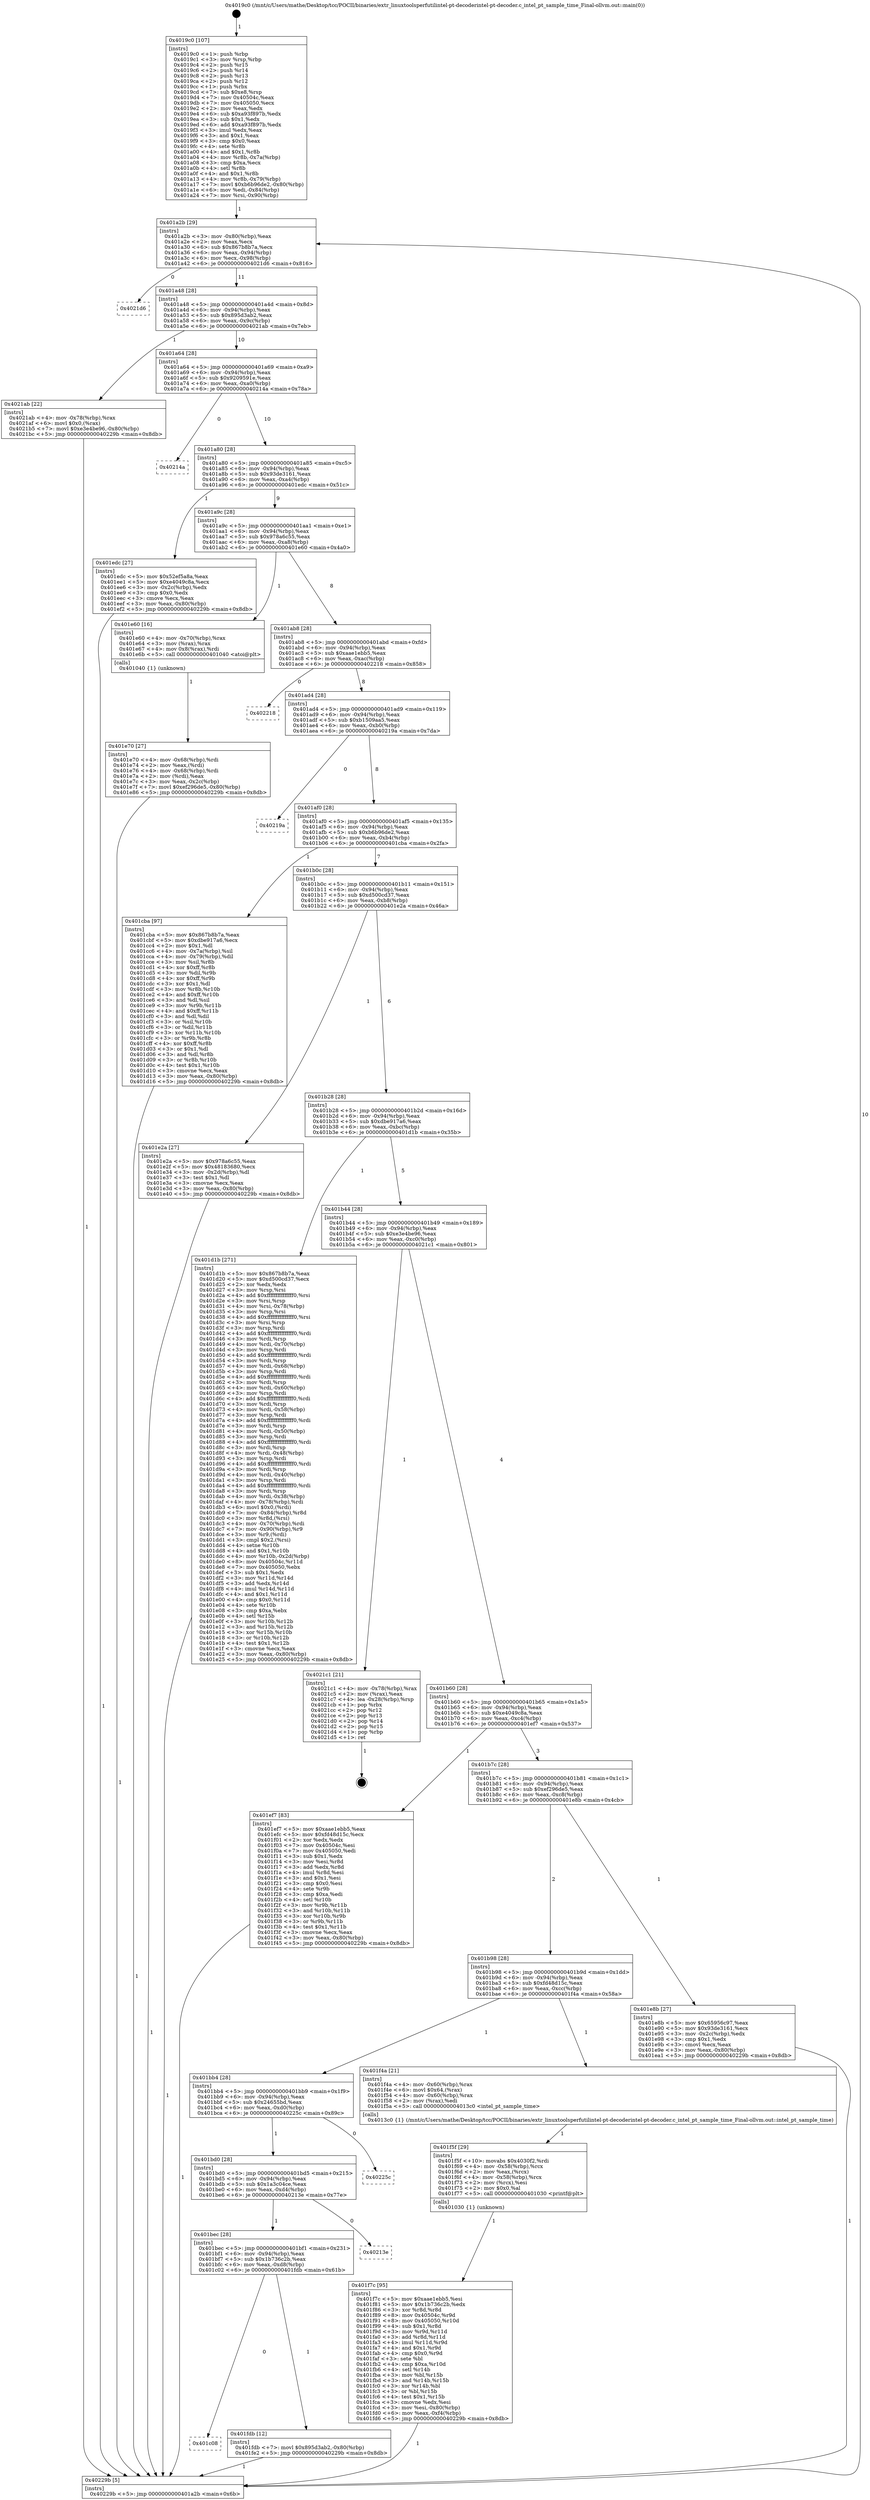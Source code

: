 digraph "0x4019c0" {
  label = "0x4019c0 (/mnt/c/Users/mathe/Desktop/tcc/POCII/binaries/extr_linuxtoolsperfutilintel-pt-decoderintel-pt-decoder.c_intel_pt_sample_time_Final-ollvm.out::main(0))"
  labelloc = "t"
  node[shape=record]

  Entry [label="",width=0.3,height=0.3,shape=circle,fillcolor=black,style=filled]
  "0x401a2b" [label="{
     0x401a2b [29]\l
     | [instrs]\l
     &nbsp;&nbsp;0x401a2b \<+3\>: mov -0x80(%rbp),%eax\l
     &nbsp;&nbsp;0x401a2e \<+2\>: mov %eax,%ecx\l
     &nbsp;&nbsp;0x401a30 \<+6\>: sub $0x867b8b7a,%ecx\l
     &nbsp;&nbsp;0x401a36 \<+6\>: mov %eax,-0x94(%rbp)\l
     &nbsp;&nbsp;0x401a3c \<+6\>: mov %ecx,-0x98(%rbp)\l
     &nbsp;&nbsp;0x401a42 \<+6\>: je 00000000004021d6 \<main+0x816\>\l
  }"]
  "0x4021d6" [label="{
     0x4021d6\l
  }", style=dashed]
  "0x401a48" [label="{
     0x401a48 [28]\l
     | [instrs]\l
     &nbsp;&nbsp;0x401a48 \<+5\>: jmp 0000000000401a4d \<main+0x8d\>\l
     &nbsp;&nbsp;0x401a4d \<+6\>: mov -0x94(%rbp),%eax\l
     &nbsp;&nbsp;0x401a53 \<+5\>: sub $0x895d3ab2,%eax\l
     &nbsp;&nbsp;0x401a58 \<+6\>: mov %eax,-0x9c(%rbp)\l
     &nbsp;&nbsp;0x401a5e \<+6\>: je 00000000004021ab \<main+0x7eb\>\l
  }"]
  Exit [label="",width=0.3,height=0.3,shape=circle,fillcolor=black,style=filled,peripheries=2]
  "0x4021ab" [label="{
     0x4021ab [22]\l
     | [instrs]\l
     &nbsp;&nbsp;0x4021ab \<+4\>: mov -0x78(%rbp),%rax\l
     &nbsp;&nbsp;0x4021af \<+6\>: movl $0x0,(%rax)\l
     &nbsp;&nbsp;0x4021b5 \<+7\>: movl $0xe3e4be96,-0x80(%rbp)\l
     &nbsp;&nbsp;0x4021bc \<+5\>: jmp 000000000040229b \<main+0x8db\>\l
  }"]
  "0x401a64" [label="{
     0x401a64 [28]\l
     | [instrs]\l
     &nbsp;&nbsp;0x401a64 \<+5\>: jmp 0000000000401a69 \<main+0xa9\>\l
     &nbsp;&nbsp;0x401a69 \<+6\>: mov -0x94(%rbp),%eax\l
     &nbsp;&nbsp;0x401a6f \<+5\>: sub $0x9209591e,%eax\l
     &nbsp;&nbsp;0x401a74 \<+6\>: mov %eax,-0xa0(%rbp)\l
     &nbsp;&nbsp;0x401a7a \<+6\>: je 000000000040214a \<main+0x78a\>\l
  }"]
  "0x401c08" [label="{
     0x401c08\l
  }", style=dashed]
  "0x40214a" [label="{
     0x40214a\l
  }", style=dashed]
  "0x401a80" [label="{
     0x401a80 [28]\l
     | [instrs]\l
     &nbsp;&nbsp;0x401a80 \<+5\>: jmp 0000000000401a85 \<main+0xc5\>\l
     &nbsp;&nbsp;0x401a85 \<+6\>: mov -0x94(%rbp),%eax\l
     &nbsp;&nbsp;0x401a8b \<+5\>: sub $0x93de3161,%eax\l
     &nbsp;&nbsp;0x401a90 \<+6\>: mov %eax,-0xa4(%rbp)\l
     &nbsp;&nbsp;0x401a96 \<+6\>: je 0000000000401edc \<main+0x51c\>\l
  }"]
  "0x401fdb" [label="{
     0x401fdb [12]\l
     | [instrs]\l
     &nbsp;&nbsp;0x401fdb \<+7\>: movl $0x895d3ab2,-0x80(%rbp)\l
     &nbsp;&nbsp;0x401fe2 \<+5\>: jmp 000000000040229b \<main+0x8db\>\l
  }"]
  "0x401edc" [label="{
     0x401edc [27]\l
     | [instrs]\l
     &nbsp;&nbsp;0x401edc \<+5\>: mov $0x52ef5a8a,%eax\l
     &nbsp;&nbsp;0x401ee1 \<+5\>: mov $0xe4049c8a,%ecx\l
     &nbsp;&nbsp;0x401ee6 \<+3\>: mov -0x2c(%rbp),%edx\l
     &nbsp;&nbsp;0x401ee9 \<+3\>: cmp $0x0,%edx\l
     &nbsp;&nbsp;0x401eec \<+3\>: cmove %ecx,%eax\l
     &nbsp;&nbsp;0x401eef \<+3\>: mov %eax,-0x80(%rbp)\l
     &nbsp;&nbsp;0x401ef2 \<+5\>: jmp 000000000040229b \<main+0x8db\>\l
  }"]
  "0x401a9c" [label="{
     0x401a9c [28]\l
     | [instrs]\l
     &nbsp;&nbsp;0x401a9c \<+5\>: jmp 0000000000401aa1 \<main+0xe1\>\l
     &nbsp;&nbsp;0x401aa1 \<+6\>: mov -0x94(%rbp),%eax\l
     &nbsp;&nbsp;0x401aa7 \<+5\>: sub $0x978a6c55,%eax\l
     &nbsp;&nbsp;0x401aac \<+6\>: mov %eax,-0xa8(%rbp)\l
     &nbsp;&nbsp;0x401ab2 \<+6\>: je 0000000000401e60 \<main+0x4a0\>\l
  }"]
  "0x401bec" [label="{
     0x401bec [28]\l
     | [instrs]\l
     &nbsp;&nbsp;0x401bec \<+5\>: jmp 0000000000401bf1 \<main+0x231\>\l
     &nbsp;&nbsp;0x401bf1 \<+6\>: mov -0x94(%rbp),%eax\l
     &nbsp;&nbsp;0x401bf7 \<+5\>: sub $0x1b736c2b,%eax\l
     &nbsp;&nbsp;0x401bfc \<+6\>: mov %eax,-0xd8(%rbp)\l
     &nbsp;&nbsp;0x401c02 \<+6\>: je 0000000000401fdb \<main+0x61b\>\l
  }"]
  "0x401e60" [label="{
     0x401e60 [16]\l
     | [instrs]\l
     &nbsp;&nbsp;0x401e60 \<+4\>: mov -0x70(%rbp),%rax\l
     &nbsp;&nbsp;0x401e64 \<+3\>: mov (%rax),%rax\l
     &nbsp;&nbsp;0x401e67 \<+4\>: mov 0x8(%rax),%rdi\l
     &nbsp;&nbsp;0x401e6b \<+5\>: call 0000000000401040 \<atoi@plt\>\l
     | [calls]\l
     &nbsp;&nbsp;0x401040 \{1\} (unknown)\l
  }"]
  "0x401ab8" [label="{
     0x401ab8 [28]\l
     | [instrs]\l
     &nbsp;&nbsp;0x401ab8 \<+5\>: jmp 0000000000401abd \<main+0xfd\>\l
     &nbsp;&nbsp;0x401abd \<+6\>: mov -0x94(%rbp),%eax\l
     &nbsp;&nbsp;0x401ac3 \<+5\>: sub $0xaae1ebb5,%eax\l
     &nbsp;&nbsp;0x401ac8 \<+6\>: mov %eax,-0xac(%rbp)\l
     &nbsp;&nbsp;0x401ace \<+6\>: je 0000000000402218 \<main+0x858\>\l
  }"]
  "0x40213e" [label="{
     0x40213e\l
  }", style=dashed]
  "0x402218" [label="{
     0x402218\l
  }", style=dashed]
  "0x401ad4" [label="{
     0x401ad4 [28]\l
     | [instrs]\l
     &nbsp;&nbsp;0x401ad4 \<+5\>: jmp 0000000000401ad9 \<main+0x119\>\l
     &nbsp;&nbsp;0x401ad9 \<+6\>: mov -0x94(%rbp),%eax\l
     &nbsp;&nbsp;0x401adf \<+5\>: sub $0xb1509aa5,%eax\l
     &nbsp;&nbsp;0x401ae4 \<+6\>: mov %eax,-0xb0(%rbp)\l
     &nbsp;&nbsp;0x401aea \<+6\>: je 000000000040219a \<main+0x7da\>\l
  }"]
  "0x401bd0" [label="{
     0x401bd0 [28]\l
     | [instrs]\l
     &nbsp;&nbsp;0x401bd0 \<+5\>: jmp 0000000000401bd5 \<main+0x215\>\l
     &nbsp;&nbsp;0x401bd5 \<+6\>: mov -0x94(%rbp),%eax\l
     &nbsp;&nbsp;0x401bdb \<+5\>: sub $0x1a3c04ce,%eax\l
     &nbsp;&nbsp;0x401be0 \<+6\>: mov %eax,-0xd4(%rbp)\l
     &nbsp;&nbsp;0x401be6 \<+6\>: je 000000000040213e \<main+0x77e\>\l
  }"]
  "0x40219a" [label="{
     0x40219a\l
  }", style=dashed]
  "0x401af0" [label="{
     0x401af0 [28]\l
     | [instrs]\l
     &nbsp;&nbsp;0x401af0 \<+5\>: jmp 0000000000401af5 \<main+0x135\>\l
     &nbsp;&nbsp;0x401af5 \<+6\>: mov -0x94(%rbp),%eax\l
     &nbsp;&nbsp;0x401afb \<+5\>: sub $0xb6b96de2,%eax\l
     &nbsp;&nbsp;0x401b00 \<+6\>: mov %eax,-0xb4(%rbp)\l
     &nbsp;&nbsp;0x401b06 \<+6\>: je 0000000000401cba \<main+0x2fa\>\l
  }"]
  "0x40225c" [label="{
     0x40225c\l
  }", style=dashed]
  "0x401cba" [label="{
     0x401cba [97]\l
     | [instrs]\l
     &nbsp;&nbsp;0x401cba \<+5\>: mov $0x867b8b7a,%eax\l
     &nbsp;&nbsp;0x401cbf \<+5\>: mov $0xdbe917a6,%ecx\l
     &nbsp;&nbsp;0x401cc4 \<+2\>: mov $0x1,%dl\l
     &nbsp;&nbsp;0x401cc6 \<+4\>: mov -0x7a(%rbp),%sil\l
     &nbsp;&nbsp;0x401cca \<+4\>: mov -0x79(%rbp),%dil\l
     &nbsp;&nbsp;0x401cce \<+3\>: mov %sil,%r8b\l
     &nbsp;&nbsp;0x401cd1 \<+4\>: xor $0xff,%r8b\l
     &nbsp;&nbsp;0x401cd5 \<+3\>: mov %dil,%r9b\l
     &nbsp;&nbsp;0x401cd8 \<+4\>: xor $0xff,%r9b\l
     &nbsp;&nbsp;0x401cdc \<+3\>: xor $0x1,%dl\l
     &nbsp;&nbsp;0x401cdf \<+3\>: mov %r8b,%r10b\l
     &nbsp;&nbsp;0x401ce2 \<+4\>: and $0xff,%r10b\l
     &nbsp;&nbsp;0x401ce6 \<+3\>: and %dl,%sil\l
     &nbsp;&nbsp;0x401ce9 \<+3\>: mov %r9b,%r11b\l
     &nbsp;&nbsp;0x401cec \<+4\>: and $0xff,%r11b\l
     &nbsp;&nbsp;0x401cf0 \<+3\>: and %dl,%dil\l
     &nbsp;&nbsp;0x401cf3 \<+3\>: or %sil,%r10b\l
     &nbsp;&nbsp;0x401cf6 \<+3\>: or %dil,%r11b\l
     &nbsp;&nbsp;0x401cf9 \<+3\>: xor %r11b,%r10b\l
     &nbsp;&nbsp;0x401cfc \<+3\>: or %r9b,%r8b\l
     &nbsp;&nbsp;0x401cff \<+4\>: xor $0xff,%r8b\l
     &nbsp;&nbsp;0x401d03 \<+3\>: or $0x1,%dl\l
     &nbsp;&nbsp;0x401d06 \<+3\>: and %dl,%r8b\l
     &nbsp;&nbsp;0x401d09 \<+3\>: or %r8b,%r10b\l
     &nbsp;&nbsp;0x401d0c \<+4\>: test $0x1,%r10b\l
     &nbsp;&nbsp;0x401d10 \<+3\>: cmovne %ecx,%eax\l
     &nbsp;&nbsp;0x401d13 \<+3\>: mov %eax,-0x80(%rbp)\l
     &nbsp;&nbsp;0x401d16 \<+5\>: jmp 000000000040229b \<main+0x8db\>\l
  }"]
  "0x401b0c" [label="{
     0x401b0c [28]\l
     | [instrs]\l
     &nbsp;&nbsp;0x401b0c \<+5\>: jmp 0000000000401b11 \<main+0x151\>\l
     &nbsp;&nbsp;0x401b11 \<+6\>: mov -0x94(%rbp),%eax\l
     &nbsp;&nbsp;0x401b17 \<+5\>: sub $0xd500cd37,%eax\l
     &nbsp;&nbsp;0x401b1c \<+6\>: mov %eax,-0xb8(%rbp)\l
     &nbsp;&nbsp;0x401b22 \<+6\>: je 0000000000401e2a \<main+0x46a\>\l
  }"]
  "0x40229b" [label="{
     0x40229b [5]\l
     | [instrs]\l
     &nbsp;&nbsp;0x40229b \<+5\>: jmp 0000000000401a2b \<main+0x6b\>\l
  }"]
  "0x4019c0" [label="{
     0x4019c0 [107]\l
     | [instrs]\l
     &nbsp;&nbsp;0x4019c0 \<+1\>: push %rbp\l
     &nbsp;&nbsp;0x4019c1 \<+3\>: mov %rsp,%rbp\l
     &nbsp;&nbsp;0x4019c4 \<+2\>: push %r15\l
     &nbsp;&nbsp;0x4019c6 \<+2\>: push %r14\l
     &nbsp;&nbsp;0x4019c8 \<+2\>: push %r13\l
     &nbsp;&nbsp;0x4019ca \<+2\>: push %r12\l
     &nbsp;&nbsp;0x4019cc \<+1\>: push %rbx\l
     &nbsp;&nbsp;0x4019cd \<+7\>: sub $0xe8,%rsp\l
     &nbsp;&nbsp;0x4019d4 \<+7\>: mov 0x40504c,%eax\l
     &nbsp;&nbsp;0x4019db \<+7\>: mov 0x405050,%ecx\l
     &nbsp;&nbsp;0x4019e2 \<+2\>: mov %eax,%edx\l
     &nbsp;&nbsp;0x4019e4 \<+6\>: sub $0xa93f897b,%edx\l
     &nbsp;&nbsp;0x4019ea \<+3\>: sub $0x1,%edx\l
     &nbsp;&nbsp;0x4019ed \<+6\>: add $0xa93f897b,%edx\l
     &nbsp;&nbsp;0x4019f3 \<+3\>: imul %edx,%eax\l
     &nbsp;&nbsp;0x4019f6 \<+3\>: and $0x1,%eax\l
     &nbsp;&nbsp;0x4019f9 \<+3\>: cmp $0x0,%eax\l
     &nbsp;&nbsp;0x4019fc \<+4\>: sete %r8b\l
     &nbsp;&nbsp;0x401a00 \<+4\>: and $0x1,%r8b\l
     &nbsp;&nbsp;0x401a04 \<+4\>: mov %r8b,-0x7a(%rbp)\l
     &nbsp;&nbsp;0x401a08 \<+3\>: cmp $0xa,%ecx\l
     &nbsp;&nbsp;0x401a0b \<+4\>: setl %r8b\l
     &nbsp;&nbsp;0x401a0f \<+4\>: and $0x1,%r8b\l
     &nbsp;&nbsp;0x401a13 \<+4\>: mov %r8b,-0x79(%rbp)\l
     &nbsp;&nbsp;0x401a17 \<+7\>: movl $0xb6b96de2,-0x80(%rbp)\l
     &nbsp;&nbsp;0x401a1e \<+6\>: mov %edi,-0x84(%rbp)\l
     &nbsp;&nbsp;0x401a24 \<+7\>: mov %rsi,-0x90(%rbp)\l
  }"]
  "0x401f7c" [label="{
     0x401f7c [95]\l
     | [instrs]\l
     &nbsp;&nbsp;0x401f7c \<+5\>: mov $0xaae1ebb5,%esi\l
     &nbsp;&nbsp;0x401f81 \<+5\>: mov $0x1b736c2b,%edx\l
     &nbsp;&nbsp;0x401f86 \<+3\>: xor %r8d,%r8d\l
     &nbsp;&nbsp;0x401f89 \<+8\>: mov 0x40504c,%r9d\l
     &nbsp;&nbsp;0x401f91 \<+8\>: mov 0x405050,%r10d\l
     &nbsp;&nbsp;0x401f99 \<+4\>: sub $0x1,%r8d\l
     &nbsp;&nbsp;0x401f9d \<+3\>: mov %r9d,%r11d\l
     &nbsp;&nbsp;0x401fa0 \<+3\>: add %r8d,%r11d\l
     &nbsp;&nbsp;0x401fa3 \<+4\>: imul %r11d,%r9d\l
     &nbsp;&nbsp;0x401fa7 \<+4\>: and $0x1,%r9d\l
     &nbsp;&nbsp;0x401fab \<+4\>: cmp $0x0,%r9d\l
     &nbsp;&nbsp;0x401faf \<+3\>: sete %bl\l
     &nbsp;&nbsp;0x401fb2 \<+4\>: cmp $0xa,%r10d\l
     &nbsp;&nbsp;0x401fb6 \<+4\>: setl %r14b\l
     &nbsp;&nbsp;0x401fba \<+3\>: mov %bl,%r15b\l
     &nbsp;&nbsp;0x401fbd \<+3\>: and %r14b,%r15b\l
     &nbsp;&nbsp;0x401fc0 \<+3\>: xor %r14b,%bl\l
     &nbsp;&nbsp;0x401fc3 \<+3\>: or %bl,%r15b\l
     &nbsp;&nbsp;0x401fc6 \<+4\>: test $0x1,%r15b\l
     &nbsp;&nbsp;0x401fca \<+3\>: cmovne %edx,%esi\l
     &nbsp;&nbsp;0x401fcd \<+3\>: mov %esi,-0x80(%rbp)\l
     &nbsp;&nbsp;0x401fd0 \<+6\>: mov %eax,-0xf4(%rbp)\l
     &nbsp;&nbsp;0x401fd6 \<+5\>: jmp 000000000040229b \<main+0x8db\>\l
  }"]
  "0x401e2a" [label="{
     0x401e2a [27]\l
     | [instrs]\l
     &nbsp;&nbsp;0x401e2a \<+5\>: mov $0x978a6c55,%eax\l
     &nbsp;&nbsp;0x401e2f \<+5\>: mov $0x48183680,%ecx\l
     &nbsp;&nbsp;0x401e34 \<+3\>: mov -0x2d(%rbp),%dl\l
     &nbsp;&nbsp;0x401e37 \<+3\>: test $0x1,%dl\l
     &nbsp;&nbsp;0x401e3a \<+3\>: cmovne %ecx,%eax\l
     &nbsp;&nbsp;0x401e3d \<+3\>: mov %eax,-0x80(%rbp)\l
     &nbsp;&nbsp;0x401e40 \<+5\>: jmp 000000000040229b \<main+0x8db\>\l
  }"]
  "0x401b28" [label="{
     0x401b28 [28]\l
     | [instrs]\l
     &nbsp;&nbsp;0x401b28 \<+5\>: jmp 0000000000401b2d \<main+0x16d\>\l
     &nbsp;&nbsp;0x401b2d \<+6\>: mov -0x94(%rbp),%eax\l
     &nbsp;&nbsp;0x401b33 \<+5\>: sub $0xdbe917a6,%eax\l
     &nbsp;&nbsp;0x401b38 \<+6\>: mov %eax,-0xbc(%rbp)\l
     &nbsp;&nbsp;0x401b3e \<+6\>: je 0000000000401d1b \<main+0x35b\>\l
  }"]
  "0x401f5f" [label="{
     0x401f5f [29]\l
     | [instrs]\l
     &nbsp;&nbsp;0x401f5f \<+10\>: movabs $0x4030f2,%rdi\l
     &nbsp;&nbsp;0x401f69 \<+4\>: mov -0x58(%rbp),%rcx\l
     &nbsp;&nbsp;0x401f6d \<+2\>: mov %eax,(%rcx)\l
     &nbsp;&nbsp;0x401f6f \<+4\>: mov -0x58(%rbp),%rcx\l
     &nbsp;&nbsp;0x401f73 \<+2\>: mov (%rcx),%esi\l
     &nbsp;&nbsp;0x401f75 \<+2\>: mov $0x0,%al\l
     &nbsp;&nbsp;0x401f77 \<+5\>: call 0000000000401030 \<printf@plt\>\l
     | [calls]\l
     &nbsp;&nbsp;0x401030 \{1\} (unknown)\l
  }"]
  "0x401d1b" [label="{
     0x401d1b [271]\l
     | [instrs]\l
     &nbsp;&nbsp;0x401d1b \<+5\>: mov $0x867b8b7a,%eax\l
     &nbsp;&nbsp;0x401d20 \<+5\>: mov $0xd500cd37,%ecx\l
     &nbsp;&nbsp;0x401d25 \<+2\>: xor %edx,%edx\l
     &nbsp;&nbsp;0x401d27 \<+3\>: mov %rsp,%rsi\l
     &nbsp;&nbsp;0x401d2a \<+4\>: add $0xfffffffffffffff0,%rsi\l
     &nbsp;&nbsp;0x401d2e \<+3\>: mov %rsi,%rsp\l
     &nbsp;&nbsp;0x401d31 \<+4\>: mov %rsi,-0x78(%rbp)\l
     &nbsp;&nbsp;0x401d35 \<+3\>: mov %rsp,%rsi\l
     &nbsp;&nbsp;0x401d38 \<+4\>: add $0xfffffffffffffff0,%rsi\l
     &nbsp;&nbsp;0x401d3c \<+3\>: mov %rsi,%rsp\l
     &nbsp;&nbsp;0x401d3f \<+3\>: mov %rsp,%rdi\l
     &nbsp;&nbsp;0x401d42 \<+4\>: add $0xfffffffffffffff0,%rdi\l
     &nbsp;&nbsp;0x401d46 \<+3\>: mov %rdi,%rsp\l
     &nbsp;&nbsp;0x401d49 \<+4\>: mov %rdi,-0x70(%rbp)\l
     &nbsp;&nbsp;0x401d4d \<+3\>: mov %rsp,%rdi\l
     &nbsp;&nbsp;0x401d50 \<+4\>: add $0xfffffffffffffff0,%rdi\l
     &nbsp;&nbsp;0x401d54 \<+3\>: mov %rdi,%rsp\l
     &nbsp;&nbsp;0x401d57 \<+4\>: mov %rdi,-0x68(%rbp)\l
     &nbsp;&nbsp;0x401d5b \<+3\>: mov %rsp,%rdi\l
     &nbsp;&nbsp;0x401d5e \<+4\>: add $0xfffffffffffffff0,%rdi\l
     &nbsp;&nbsp;0x401d62 \<+3\>: mov %rdi,%rsp\l
     &nbsp;&nbsp;0x401d65 \<+4\>: mov %rdi,-0x60(%rbp)\l
     &nbsp;&nbsp;0x401d69 \<+3\>: mov %rsp,%rdi\l
     &nbsp;&nbsp;0x401d6c \<+4\>: add $0xfffffffffffffff0,%rdi\l
     &nbsp;&nbsp;0x401d70 \<+3\>: mov %rdi,%rsp\l
     &nbsp;&nbsp;0x401d73 \<+4\>: mov %rdi,-0x58(%rbp)\l
     &nbsp;&nbsp;0x401d77 \<+3\>: mov %rsp,%rdi\l
     &nbsp;&nbsp;0x401d7a \<+4\>: add $0xfffffffffffffff0,%rdi\l
     &nbsp;&nbsp;0x401d7e \<+3\>: mov %rdi,%rsp\l
     &nbsp;&nbsp;0x401d81 \<+4\>: mov %rdi,-0x50(%rbp)\l
     &nbsp;&nbsp;0x401d85 \<+3\>: mov %rsp,%rdi\l
     &nbsp;&nbsp;0x401d88 \<+4\>: add $0xfffffffffffffff0,%rdi\l
     &nbsp;&nbsp;0x401d8c \<+3\>: mov %rdi,%rsp\l
     &nbsp;&nbsp;0x401d8f \<+4\>: mov %rdi,-0x48(%rbp)\l
     &nbsp;&nbsp;0x401d93 \<+3\>: mov %rsp,%rdi\l
     &nbsp;&nbsp;0x401d96 \<+4\>: add $0xfffffffffffffff0,%rdi\l
     &nbsp;&nbsp;0x401d9a \<+3\>: mov %rdi,%rsp\l
     &nbsp;&nbsp;0x401d9d \<+4\>: mov %rdi,-0x40(%rbp)\l
     &nbsp;&nbsp;0x401da1 \<+3\>: mov %rsp,%rdi\l
     &nbsp;&nbsp;0x401da4 \<+4\>: add $0xfffffffffffffff0,%rdi\l
     &nbsp;&nbsp;0x401da8 \<+3\>: mov %rdi,%rsp\l
     &nbsp;&nbsp;0x401dab \<+4\>: mov %rdi,-0x38(%rbp)\l
     &nbsp;&nbsp;0x401daf \<+4\>: mov -0x78(%rbp),%rdi\l
     &nbsp;&nbsp;0x401db3 \<+6\>: movl $0x0,(%rdi)\l
     &nbsp;&nbsp;0x401db9 \<+7\>: mov -0x84(%rbp),%r8d\l
     &nbsp;&nbsp;0x401dc0 \<+3\>: mov %r8d,(%rsi)\l
     &nbsp;&nbsp;0x401dc3 \<+4\>: mov -0x70(%rbp),%rdi\l
     &nbsp;&nbsp;0x401dc7 \<+7\>: mov -0x90(%rbp),%r9\l
     &nbsp;&nbsp;0x401dce \<+3\>: mov %r9,(%rdi)\l
     &nbsp;&nbsp;0x401dd1 \<+3\>: cmpl $0x2,(%rsi)\l
     &nbsp;&nbsp;0x401dd4 \<+4\>: setne %r10b\l
     &nbsp;&nbsp;0x401dd8 \<+4\>: and $0x1,%r10b\l
     &nbsp;&nbsp;0x401ddc \<+4\>: mov %r10b,-0x2d(%rbp)\l
     &nbsp;&nbsp;0x401de0 \<+8\>: mov 0x40504c,%r11d\l
     &nbsp;&nbsp;0x401de8 \<+7\>: mov 0x405050,%ebx\l
     &nbsp;&nbsp;0x401def \<+3\>: sub $0x1,%edx\l
     &nbsp;&nbsp;0x401df2 \<+3\>: mov %r11d,%r14d\l
     &nbsp;&nbsp;0x401df5 \<+3\>: add %edx,%r14d\l
     &nbsp;&nbsp;0x401df8 \<+4\>: imul %r14d,%r11d\l
     &nbsp;&nbsp;0x401dfc \<+4\>: and $0x1,%r11d\l
     &nbsp;&nbsp;0x401e00 \<+4\>: cmp $0x0,%r11d\l
     &nbsp;&nbsp;0x401e04 \<+4\>: sete %r10b\l
     &nbsp;&nbsp;0x401e08 \<+3\>: cmp $0xa,%ebx\l
     &nbsp;&nbsp;0x401e0b \<+4\>: setl %r15b\l
     &nbsp;&nbsp;0x401e0f \<+3\>: mov %r10b,%r12b\l
     &nbsp;&nbsp;0x401e12 \<+3\>: and %r15b,%r12b\l
     &nbsp;&nbsp;0x401e15 \<+3\>: xor %r15b,%r10b\l
     &nbsp;&nbsp;0x401e18 \<+3\>: or %r10b,%r12b\l
     &nbsp;&nbsp;0x401e1b \<+4\>: test $0x1,%r12b\l
     &nbsp;&nbsp;0x401e1f \<+3\>: cmovne %ecx,%eax\l
     &nbsp;&nbsp;0x401e22 \<+3\>: mov %eax,-0x80(%rbp)\l
     &nbsp;&nbsp;0x401e25 \<+5\>: jmp 000000000040229b \<main+0x8db\>\l
  }"]
  "0x401b44" [label="{
     0x401b44 [28]\l
     | [instrs]\l
     &nbsp;&nbsp;0x401b44 \<+5\>: jmp 0000000000401b49 \<main+0x189\>\l
     &nbsp;&nbsp;0x401b49 \<+6\>: mov -0x94(%rbp),%eax\l
     &nbsp;&nbsp;0x401b4f \<+5\>: sub $0xe3e4be96,%eax\l
     &nbsp;&nbsp;0x401b54 \<+6\>: mov %eax,-0xc0(%rbp)\l
     &nbsp;&nbsp;0x401b5a \<+6\>: je 00000000004021c1 \<main+0x801\>\l
  }"]
  "0x401bb4" [label="{
     0x401bb4 [28]\l
     | [instrs]\l
     &nbsp;&nbsp;0x401bb4 \<+5\>: jmp 0000000000401bb9 \<main+0x1f9\>\l
     &nbsp;&nbsp;0x401bb9 \<+6\>: mov -0x94(%rbp),%eax\l
     &nbsp;&nbsp;0x401bbf \<+5\>: sub $0x24655bd,%eax\l
     &nbsp;&nbsp;0x401bc4 \<+6\>: mov %eax,-0xd0(%rbp)\l
     &nbsp;&nbsp;0x401bca \<+6\>: je 000000000040225c \<main+0x89c\>\l
  }"]
  "0x401e70" [label="{
     0x401e70 [27]\l
     | [instrs]\l
     &nbsp;&nbsp;0x401e70 \<+4\>: mov -0x68(%rbp),%rdi\l
     &nbsp;&nbsp;0x401e74 \<+2\>: mov %eax,(%rdi)\l
     &nbsp;&nbsp;0x401e76 \<+4\>: mov -0x68(%rbp),%rdi\l
     &nbsp;&nbsp;0x401e7a \<+2\>: mov (%rdi),%eax\l
     &nbsp;&nbsp;0x401e7c \<+3\>: mov %eax,-0x2c(%rbp)\l
     &nbsp;&nbsp;0x401e7f \<+7\>: movl $0xef296de5,-0x80(%rbp)\l
     &nbsp;&nbsp;0x401e86 \<+5\>: jmp 000000000040229b \<main+0x8db\>\l
  }"]
  "0x401f4a" [label="{
     0x401f4a [21]\l
     | [instrs]\l
     &nbsp;&nbsp;0x401f4a \<+4\>: mov -0x60(%rbp),%rax\l
     &nbsp;&nbsp;0x401f4e \<+6\>: movl $0x64,(%rax)\l
     &nbsp;&nbsp;0x401f54 \<+4\>: mov -0x60(%rbp),%rax\l
     &nbsp;&nbsp;0x401f58 \<+2\>: mov (%rax),%edi\l
     &nbsp;&nbsp;0x401f5a \<+5\>: call 00000000004013c0 \<intel_pt_sample_time\>\l
     | [calls]\l
     &nbsp;&nbsp;0x4013c0 \{1\} (/mnt/c/Users/mathe/Desktop/tcc/POCII/binaries/extr_linuxtoolsperfutilintel-pt-decoderintel-pt-decoder.c_intel_pt_sample_time_Final-ollvm.out::intel_pt_sample_time)\l
  }"]
  "0x4021c1" [label="{
     0x4021c1 [21]\l
     | [instrs]\l
     &nbsp;&nbsp;0x4021c1 \<+4\>: mov -0x78(%rbp),%rax\l
     &nbsp;&nbsp;0x4021c5 \<+2\>: mov (%rax),%eax\l
     &nbsp;&nbsp;0x4021c7 \<+4\>: lea -0x28(%rbp),%rsp\l
     &nbsp;&nbsp;0x4021cb \<+1\>: pop %rbx\l
     &nbsp;&nbsp;0x4021cc \<+2\>: pop %r12\l
     &nbsp;&nbsp;0x4021ce \<+2\>: pop %r13\l
     &nbsp;&nbsp;0x4021d0 \<+2\>: pop %r14\l
     &nbsp;&nbsp;0x4021d2 \<+2\>: pop %r15\l
     &nbsp;&nbsp;0x4021d4 \<+1\>: pop %rbp\l
     &nbsp;&nbsp;0x4021d5 \<+1\>: ret\l
  }"]
  "0x401b60" [label="{
     0x401b60 [28]\l
     | [instrs]\l
     &nbsp;&nbsp;0x401b60 \<+5\>: jmp 0000000000401b65 \<main+0x1a5\>\l
     &nbsp;&nbsp;0x401b65 \<+6\>: mov -0x94(%rbp),%eax\l
     &nbsp;&nbsp;0x401b6b \<+5\>: sub $0xe4049c8a,%eax\l
     &nbsp;&nbsp;0x401b70 \<+6\>: mov %eax,-0xc4(%rbp)\l
     &nbsp;&nbsp;0x401b76 \<+6\>: je 0000000000401ef7 \<main+0x537\>\l
  }"]
  "0x401b98" [label="{
     0x401b98 [28]\l
     | [instrs]\l
     &nbsp;&nbsp;0x401b98 \<+5\>: jmp 0000000000401b9d \<main+0x1dd\>\l
     &nbsp;&nbsp;0x401b9d \<+6\>: mov -0x94(%rbp),%eax\l
     &nbsp;&nbsp;0x401ba3 \<+5\>: sub $0xfd48d15c,%eax\l
     &nbsp;&nbsp;0x401ba8 \<+6\>: mov %eax,-0xcc(%rbp)\l
     &nbsp;&nbsp;0x401bae \<+6\>: je 0000000000401f4a \<main+0x58a\>\l
  }"]
  "0x401ef7" [label="{
     0x401ef7 [83]\l
     | [instrs]\l
     &nbsp;&nbsp;0x401ef7 \<+5\>: mov $0xaae1ebb5,%eax\l
     &nbsp;&nbsp;0x401efc \<+5\>: mov $0xfd48d15c,%ecx\l
     &nbsp;&nbsp;0x401f01 \<+2\>: xor %edx,%edx\l
     &nbsp;&nbsp;0x401f03 \<+7\>: mov 0x40504c,%esi\l
     &nbsp;&nbsp;0x401f0a \<+7\>: mov 0x405050,%edi\l
     &nbsp;&nbsp;0x401f11 \<+3\>: sub $0x1,%edx\l
     &nbsp;&nbsp;0x401f14 \<+3\>: mov %esi,%r8d\l
     &nbsp;&nbsp;0x401f17 \<+3\>: add %edx,%r8d\l
     &nbsp;&nbsp;0x401f1a \<+4\>: imul %r8d,%esi\l
     &nbsp;&nbsp;0x401f1e \<+3\>: and $0x1,%esi\l
     &nbsp;&nbsp;0x401f21 \<+3\>: cmp $0x0,%esi\l
     &nbsp;&nbsp;0x401f24 \<+4\>: sete %r9b\l
     &nbsp;&nbsp;0x401f28 \<+3\>: cmp $0xa,%edi\l
     &nbsp;&nbsp;0x401f2b \<+4\>: setl %r10b\l
     &nbsp;&nbsp;0x401f2f \<+3\>: mov %r9b,%r11b\l
     &nbsp;&nbsp;0x401f32 \<+3\>: and %r10b,%r11b\l
     &nbsp;&nbsp;0x401f35 \<+3\>: xor %r10b,%r9b\l
     &nbsp;&nbsp;0x401f38 \<+3\>: or %r9b,%r11b\l
     &nbsp;&nbsp;0x401f3b \<+4\>: test $0x1,%r11b\l
     &nbsp;&nbsp;0x401f3f \<+3\>: cmovne %ecx,%eax\l
     &nbsp;&nbsp;0x401f42 \<+3\>: mov %eax,-0x80(%rbp)\l
     &nbsp;&nbsp;0x401f45 \<+5\>: jmp 000000000040229b \<main+0x8db\>\l
  }"]
  "0x401b7c" [label="{
     0x401b7c [28]\l
     | [instrs]\l
     &nbsp;&nbsp;0x401b7c \<+5\>: jmp 0000000000401b81 \<main+0x1c1\>\l
     &nbsp;&nbsp;0x401b81 \<+6\>: mov -0x94(%rbp),%eax\l
     &nbsp;&nbsp;0x401b87 \<+5\>: sub $0xef296de5,%eax\l
     &nbsp;&nbsp;0x401b8c \<+6\>: mov %eax,-0xc8(%rbp)\l
     &nbsp;&nbsp;0x401b92 \<+6\>: je 0000000000401e8b \<main+0x4cb\>\l
  }"]
  "0x401e8b" [label="{
     0x401e8b [27]\l
     | [instrs]\l
     &nbsp;&nbsp;0x401e8b \<+5\>: mov $0x65956c97,%eax\l
     &nbsp;&nbsp;0x401e90 \<+5\>: mov $0x93de3161,%ecx\l
     &nbsp;&nbsp;0x401e95 \<+3\>: mov -0x2c(%rbp),%edx\l
     &nbsp;&nbsp;0x401e98 \<+3\>: cmp $0x1,%edx\l
     &nbsp;&nbsp;0x401e9b \<+3\>: cmovl %ecx,%eax\l
     &nbsp;&nbsp;0x401e9e \<+3\>: mov %eax,-0x80(%rbp)\l
     &nbsp;&nbsp;0x401ea1 \<+5\>: jmp 000000000040229b \<main+0x8db\>\l
  }"]
  Entry -> "0x4019c0" [label=" 1"]
  "0x401a2b" -> "0x4021d6" [label=" 0"]
  "0x401a2b" -> "0x401a48" [label=" 11"]
  "0x4021c1" -> Exit [label=" 1"]
  "0x401a48" -> "0x4021ab" [label=" 1"]
  "0x401a48" -> "0x401a64" [label=" 10"]
  "0x4021ab" -> "0x40229b" [label=" 1"]
  "0x401a64" -> "0x40214a" [label=" 0"]
  "0x401a64" -> "0x401a80" [label=" 10"]
  "0x401fdb" -> "0x40229b" [label=" 1"]
  "0x401a80" -> "0x401edc" [label=" 1"]
  "0x401a80" -> "0x401a9c" [label=" 9"]
  "0x401bec" -> "0x401c08" [label=" 0"]
  "0x401a9c" -> "0x401e60" [label=" 1"]
  "0x401a9c" -> "0x401ab8" [label=" 8"]
  "0x401bec" -> "0x401fdb" [label=" 1"]
  "0x401ab8" -> "0x402218" [label=" 0"]
  "0x401ab8" -> "0x401ad4" [label=" 8"]
  "0x401bd0" -> "0x401bec" [label=" 1"]
  "0x401ad4" -> "0x40219a" [label=" 0"]
  "0x401ad4" -> "0x401af0" [label=" 8"]
  "0x401bd0" -> "0x40213e" [label=" 0"]
  "0x401af0" -> "0x401cba" [label=" 1"]
  "0x401af0" -> "0x401b0c" [label=" 7"]
  "0x401cba" -> "0x40229b" [label=" 1"]
  "0x4019c0" -> "0x401a2b" [label=" 1"]
  "0x40229b" -> "0x401a2b" [label=" 10"]
  "0x401bb4" -> "0x401bd0" [label=" 1"]
  "0x401b0c" -> "0x401e2a" [label=" 1"]
  "0x401b0c" -> "0x401b28" [label=" 6"]
  "0x401bb4" -> "0x40225c" [label=" 0"]
  "0x401b28" -> "0x401d1b" [label=" 1"]
  "0x401b28" -> "0x401b44" [label=" 5"]
  "0x401f7c" -> "0x40229b" [label=" 1"]
  "0x401d1b" -> "0x40229b" [label=" 1"]
  "0x401e2a" -> "0x40229b" [label=" 1"]
  "0x401e60" -> "0x401e70" [label=" 1"]
  "0x401e70" -> "0x40229b" [label=" 1"]
  "0x401f5f" -> "0x401f7c" [label=" 1"]
  "0x401b44" -> "0x4021c1" [label=" 1"]
  "0x401b44" -> "0x401b60" [label=" 4"]
  "0x401f4a" -> "0x401f5f" [label=" 1"]
  "0x401b60" -> "0x401ef7" [label=" 1"]
  "0x401b60" -> "0x401b7c" [label=" 3"]
  "0x401b98" -> "0x401f4a" [label=" 1"]
  "0x401b7c" -> "0x401e8b" [label=" 1"]
  "0x401b7c" -> "0x401b98" [label=" 2"]
  "0x401e8b" -> "0x40229b" [label=" 1"]
  "0x401edc" -> "0x40229b" [label=" 1"]
  "0x401ef7" -> "0x40229b" [label=" 1"]
  "0x401b98" -> "0x401bb4" [label=" 1"]
}
